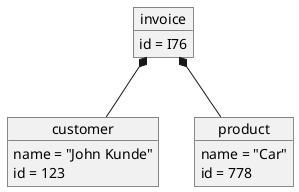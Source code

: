@startuml Class

object customer {
  name = "John Kunde"
  id = 123
}

object product {
  name = "Car"
  id = 778
}

object invoice {
  id = I76
}

invoice *-- product
invoice *-- customer

@enduml

